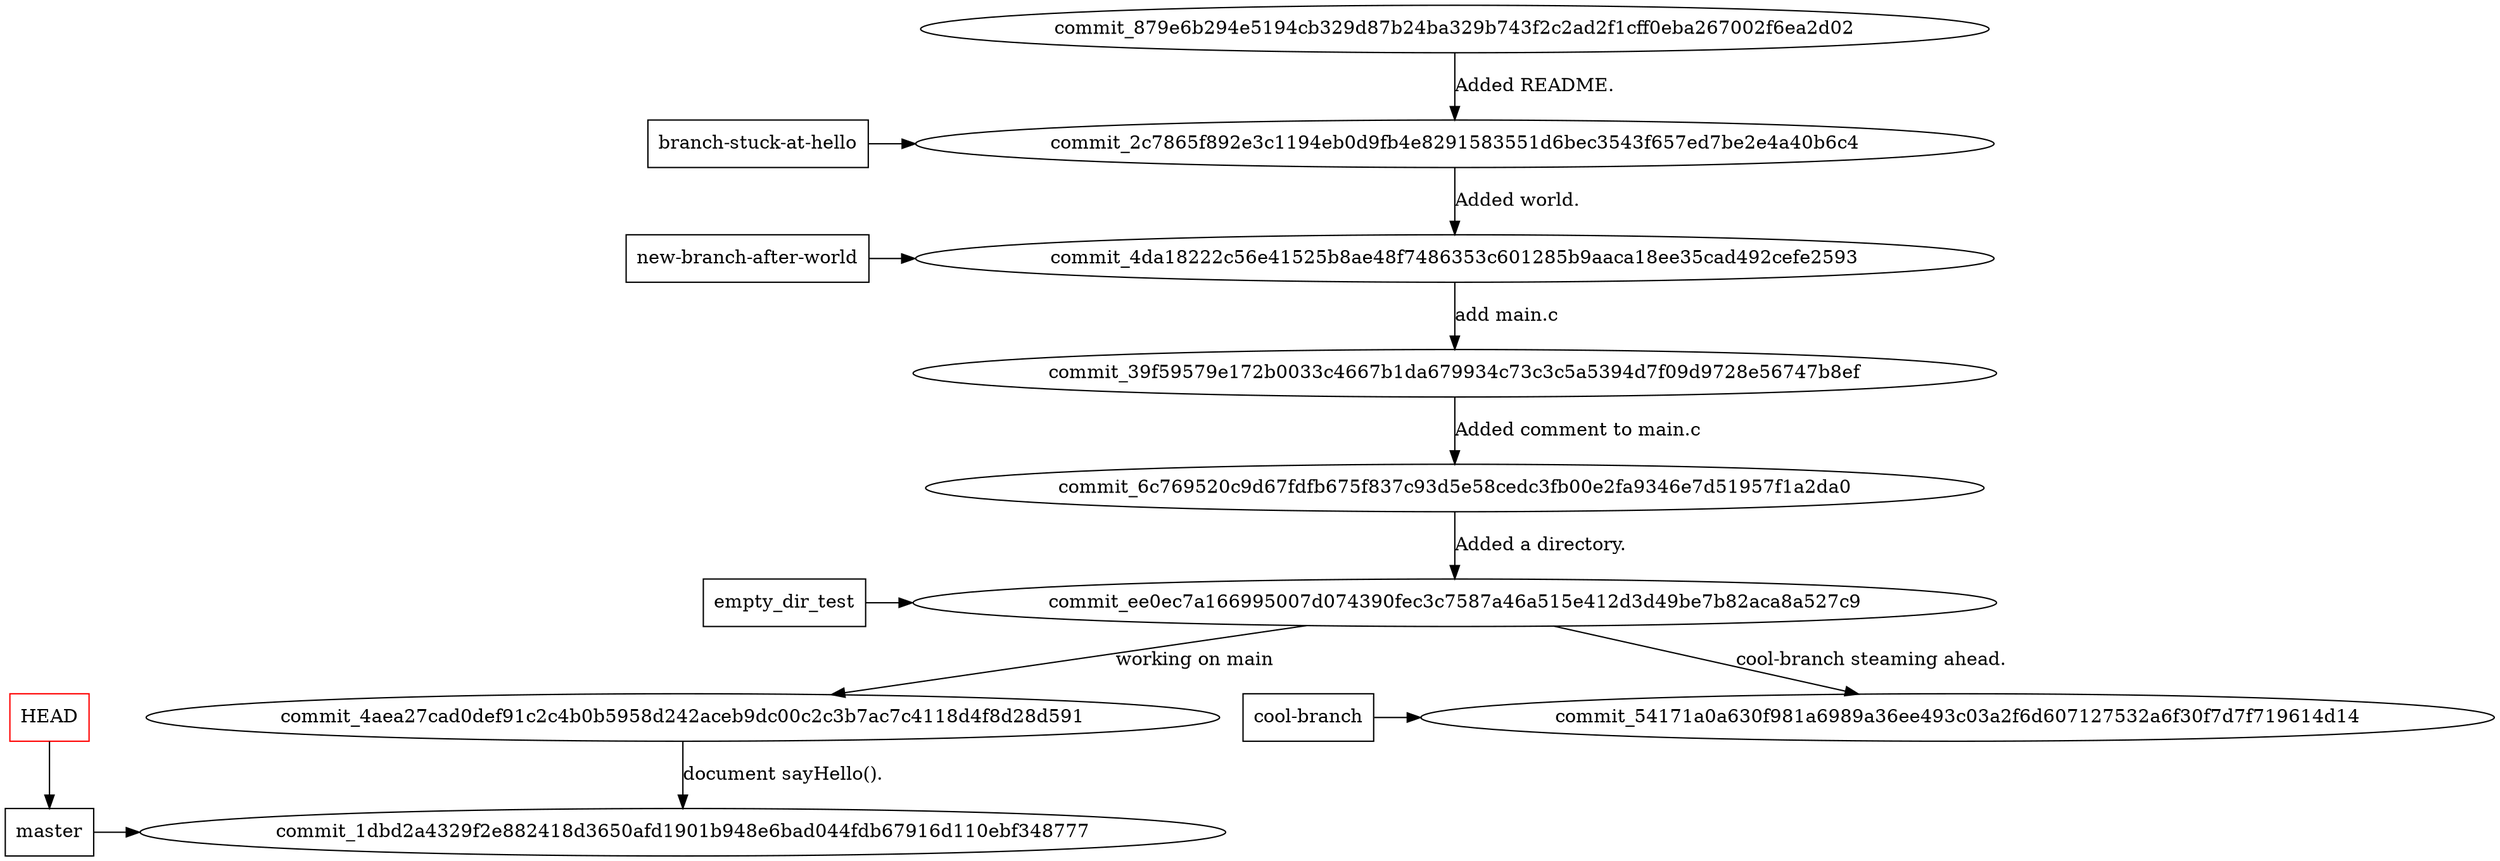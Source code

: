 digraph lvc {
rankdir="TB";
commit_4aea27cad0def91c2c4b0b5958d242aceb9dc00c2c3b7ac7c4118d4f8d28d591 -> commit_1dbd2a4329f2e882418d3650afd1901b948e6bad044fdb67916d110ebf348777 [label="document sayHello()."]
commit_879e6b294e5194cb329d87b24ba329b743f2c2ad2f1cff0eba267002f6ea2d02 -> commit_2c7865f892e3c1194eb0d9fb4e8291583551d6bec3543f657ed7be2e4a40b6c4 [label="Added README."]
commit_4da18222c56e41525b8ae48f7486353c601285b9aaca18ee35cad492cefe2593 -> commit_39f59579e172b0033c4667b1da679934c73c3c5a5394d7f09d9728e56747b8ef [label="add main.c"]
commit_ee0ec7a166995007d074390fec3c7587a46a515e412d3d49be7b82aca8a527c9 -> commit_4aea27cad0def91c2c4b0b5958d242aceb9dc00c2c3b7ac7c4118d4f8d28d591 [label="working on main"]
commit_2c7865f892e3c1194eb0d9fb4e8291583551d6bec3543f657ed7be2e4a40b6c4 -> commit_4da18222c56e41525b8ae48f7486353c601285b9aaca18ee35cad492cefe2593 [label="Added world."]
commit_ee0ec7a166995007d074390fec3c7587a46a515e412d3d49be7b82aca8a527c9 -> commit_54171a0a630f981a6989a36ee493c03a2f6d607127532a6f30f7d7f719614d14 [label="cool-branch steaming ahead."]
commit_39f59579e172b0033c4667b1da679934c73c3c5a5394d7f09d9728e56747b8ef -> commit_6c769520c9d67fdfb675f837c93d5e58cedc3fb00e2fa9346e7d51957f1a2da0 [label="Added comment to main.c"]
commit_6c769520c9d67fdfb675f837c93d5e58cedc3fb00e2fa9346e7d51957f1a2da0 -> commit_ee0ec7a166995007d074390fec3c7587a46a515e412d3d49be7b82aca8a527c9 [label="Added a directory."]
"branch-stuck-at-hello" [shape=box]
{rank=same; "branch-stuck-at-hello" -> commit_2c7865f892e3c1194eb0d9fb4e8291583551d6bec3543f657ed7be2e4a40b6c4}
"cool-branch" [shape=box]
{rank=same; "cool-branch" -> commit_54171a0a630f981a6989a36ee493c03a2f6d607127532a6f30f7d7f719614d14}
"empty_dir_test" [shape=box]
{rank=same; "empty_dir_test" -> commit_ee0ec7a166995007d074390fec3c7587a46a515e412d3d49be7b82aca8a527c9}
"master" [shape=box]
{rank=same; "master" -> commit_1dbd2a4329f2e882418d3650afd1901b948e6bad044fdb67916d110ebf348777}
"new-branch-after-world" [shape=box]
{rank=same; "new-branch-after-world" -> commit_4da18222c56e41525b8ae48f7486353c601285b9aaca18ee35cad492cefe2593}
HEAD [shape=box, color=red]
HEAD -> "master"
}
